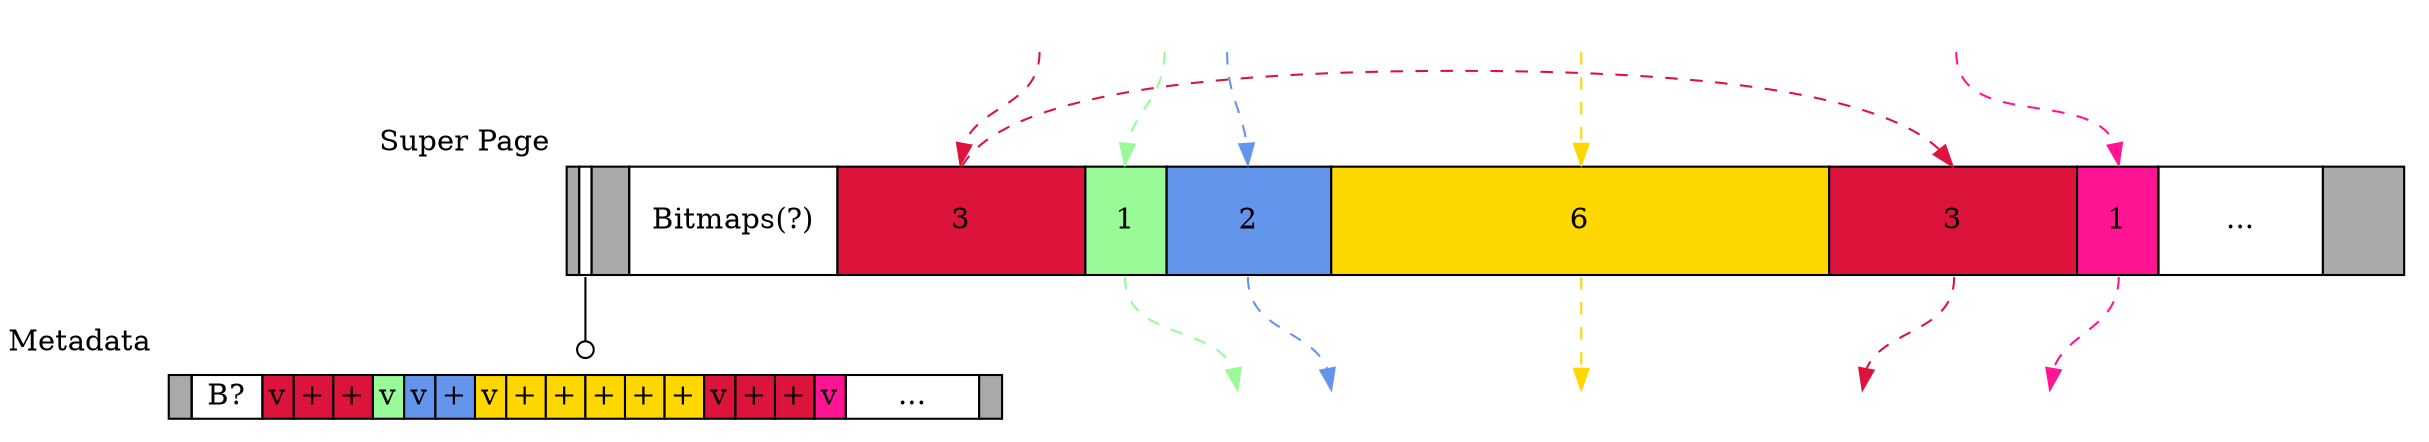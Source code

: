 digraph G {
  node[shape=plaintext]
  edge[style=dashed]

  invisible_a[label=<
    <TABLE BORDER="0" CELLBORDER="0" CELLSPACING="0">
      <TR>
        <TD PORT="red" WIDTH="100"></TD>
        <TD PORT="green" WIDTH="20"></TD>
        <TD PORT="blue" WIDTH="40"></TD>
        <TD PORT="gold" WIDTH="300"></TD>
        <TD PORT="pink" WIDTH="60"></TD>
      </TR>
    </TABLE>
  >]
  superpage[xlabel="Super Page",label=<
    <TABLE BORDER="0" CELLBORDER="1" CELLSPACING="0" WIDTH="10">
      <TR>
        <!-- Head Partition Page -->
        <TD BGCOLOR="darkgrey" HEIGHT="52"></TD>
        <TD PORT="metadata"></TD>
        <TD BGCOLOR="darkgrey" WIDTH="18"></TD>
        <!-- Bitmaps -->
        <TD WIDTH="100">Bitmaps(?)</TD>
        <!-- Several Slot Spans -->
        <TD PORT="red" BGCOLOR="crimson" WIDTH="119">3</TD>
        <TD PORT="green" BGCOLOR="palegreen" WIDTH="39">1</TD>
        <TD PORT="blue" BGCOLOR="cornflowerblue" WIDTH="79">2</TD>
        <TD PORT="gold" BGCOLOR="gold" WIDTH="239">6</TD>
        <TD PORT="red2" BGCOLOR="crimson" WIDTH="119">3</TD>
        <TD PORT="pink" BGCOLOR="deeppink" WIDTH="39">1</TD>
        <TD WIDTH="79">...</TD>
        <!-- Tail Partition Page -->
        <TD BGCOLOR="darkgrey" WIDTH="39"></TD>
      </TR>
    </TABLE>
  >]
  invisible_b[label=<
    <TABLE BORDER="0" CELLBORDER="0" CELLSPACING="0">
      <TR>
        <TD PORT="green" WIDTH="30"></TD>
        <TD PORT="blue" WIDTH="60"></TD>
        <TD PORT="gold" WIDTH="180"></TD>
        <TD PORT="red" WIDTH="90"></TD>
        <TD PORT="pink" WIDTH="90"></TD>
      </TR>
    </TABLE>
  >]
  metadata_page[xlabel="Metadata",label=<
    <TABLE BORDER="0" CELLBORDER="1" CELLSPACING="0">
      <TR>
        <!-- Guard Page Metadata -->
        <TD BGCOLOR="darkgrey"> </TD>
        <!-- Bitmaps Offset -->
        <TD> B? </TD>
        <!-- Red Slot Span Metadata -->
        <TD BGCOLOR="crimson">v</TD>
        <TD BGCOLOR="crimson">+</TD>
        <TD BGCOLOR="crimson">+</TD>
        <!-- Green Slot Span Metadata -->
        <TD BGCOLOR="palegreen">v</TD>
        <!-- Blue Slot Span Metadata -->
        <TD BGCOLOR="cornflowerblue">v</TD>
        <TD BGCOLOR="cornflowerblue">+</TD>
        <!-- Gold Slot Span Metadata -->
        <TD BGCOLOR="gold">v</TD>
        <TD BGCOLOR="gold">+</TD>
        <TD BGCOLOR="gold">+</TD>
        <TD BGCOLOR="gold">+</TD>
        <TD BGCOLOR="gold">+</TD>
        <TD BGCOLOR="gold">+</TD>
        <!-- Red Slot Span Metadata -->
        <TD BGCOLOR="crimson">v</TD>
        <TD BGCOLOR="crimson">+</TD>
        <TD BGCOLOR="crimson">+</TD>
        <!-- Pink Slot Span Metadata -->
        <TD BGCOLOR="deeppink">v</TD>
        <!-- etc. -->
        <TD WIDTH="64">...</TD>
        <!-- Guard Page Metadata -->
        <TD BGCOLOR="darkgrey"> </TD>
      </TR>
    </TABLE>
  >]

  invisible_a:red->superpage:red->superpage:red2[color=crimson]
  superpage:red2->invisible_b:red[color=crimson]
  invisible_a:green->superpage:green->invisible_b:green[color=palegreen]
  invisible_a:blue->superpage:blue->invisible_b:blue[color=cornflowerblue]
  invisible_a:gold->superpage:gold->invisible_b:gold[color=gold]
  invisible_a:pink->superpage:pink->invisible_b:pink[color=deeppink]

  superpage:metadata->metadata_page[style="",arrowhead=odot]
}
